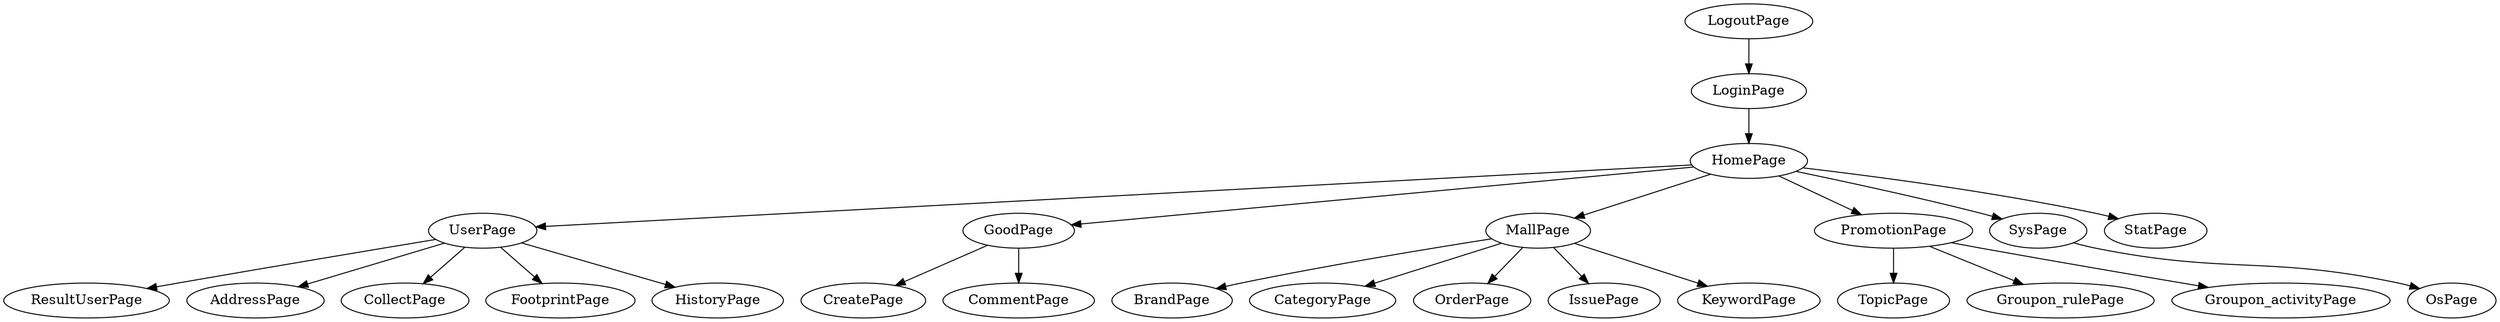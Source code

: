 digraph navgraph {
    LoginPage  -> {HomePage }  
    HomePage  -> {UserPage     GoodPage     MallPage     PromotionPage     SysPage     StatPage }  
    UserPage  -> {ResultUserPage     AddressPage     CollectPage     FootprintPage     HistoryPage }  
    MallPage  -> {BrandPage     CategoryPage     OrderPage     IssuePage     KeywordPage }  
    GoodPage  -> {CreatePage     CommentPage }  
    PromotionPage  -> {TopicPage     Groupon_rulePage     Groupon_activityPage }  
    SysPage  -> {OsPage }   
    LogoutPage  -> {LoginPage }


}
